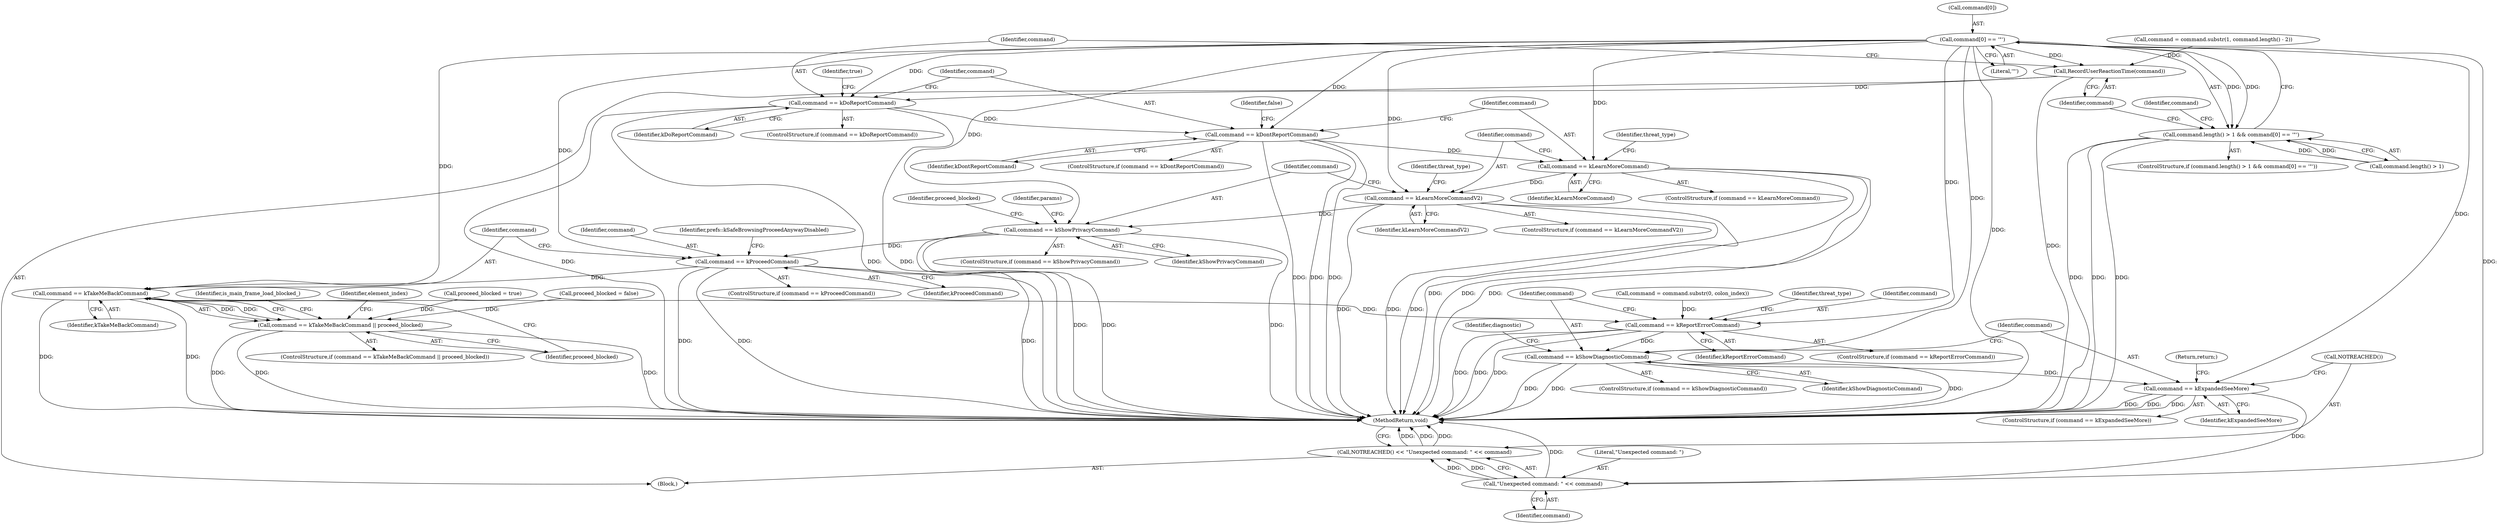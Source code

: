 digraph "0_Chrome_d443be6fdfe17ca4f3ff1843ded362ff0cd01096@array" {
"1000110" [label="(Call,command[0] == '\"')"];
"1000106" [label="(Call,command.length() > 1 && command[0] == '\"')"];
"1000123" [label="(Call,RecordUserReactionTime(command))"];
"1000126" [label="(Call,command == kDoReportCommand)"];
"1000134" [label="(Call,command == kDontReportCommand)"];
"1000142" [label="(Call,command == kLearnMoreCommand)"];
"1000188" [label="(Call,command == kLearnMoreCommandV2)"];
"1000234" [label="(Call,command == kShowPrivacyCommand)"];
"1000248" [label="(Call,command == kProceedCommand)"];
"1000265" [label="(Call,command == kTakeMeBackCommand)"];
"1000264" [label="(Call,command == kTakeMeBackCommand || proceed_blocked)"];
"1000349" [label="(Call,command == kReportErrorCommand)"];
"1000383" [label="(Call,command == kShowDiagnosticCommand)"];
"1000411" [label="(Call,command == kExpandedSeeMore)"];
"1000418" [label="(Call,\"Unexpected command: \" << command)"];
"1000416" [label="(Call,NOTREACHED() << \"Unexpected command: \" << command)"];
"1000266" [label="(Identifier,command)"];
"1000389" [label="(Identifier,diagnostic)"];
"1000123" [label="(Call,RecordUserReactionTime(command))"];
"1000131" [label="(Identifier,true)"];
"1000267" [label="(Identifier,kTakeMeBackCommand)"];
"1000420" [label="(Identifier,command)"];
"1000412" [label="(Identifier,command)"];
"1000411" [label="(Call,command == kExpandedSeeMore)"];
"1000117" [label="(Identifier,command)"];
"1000233" [label="(ControlStructure,if (command == kShowPrivacyCommand))"];
"1000103" [label="(Block,)"];
"1000256" [label="(Call,proceed_blocked = true)"];
"1000141" [label="(ControlStructure,if (command == kLearnMoreCommand))"];
"1000111" [label="(Call,command[0])"];
"1000143" [label="(Identifier,command)"];
"1000189" [label="(Identifier,command)"];
"1000383" [label="(Call,command == kShowDiagnosticCommand)"];
"1000106" [label="(Call,command.length() > 1 && command[0] == '\"')"];
"1000325" [label="(Call,command = command.substr(0, colon_index))"];
"1000413" [label="(Identifier,kExpandedSeeMore)"];
"1000125" [label="(ControlStructure,if (command == kDoReportCommand))"];
"1000136" [label="(Identifier,kDontReportCommand)"];
"1000190" [label="(Identifier,kLearnMoreCommandV2)"];
"1000195" [label="(Identifier,threat_type)"];
"1000127" [label="(Identifier,command)"];
"1000385" [label="(Identifier,kShowDiagnosticCommand)"];
"1000134" [label="(Call,command == kDontReportCommand)"];
"1000188" [label="(Call,command == kLearnMoreCommandV2)"];
"1000128" [label="(Identifier,kDoReportCommand)"];
"1000247" [label="(ControlStructure,if (command == kProceedCommand))"];
"1000384" [label="(Identifier,command)"];
"1000126" [label="(Call,command == kDoReportCommand)"];
"1000135" [label="(Identifier,command)"];
"1000187" [label="(ControlStructure,if (command == kLearnMoreCommandV2))"];
"1000110" [label="(Call,command[0] == '\"')"];
"1000418" [label="(Call,\"Unexpected command: \" << command)"];
"1000114" [label="(Literal,'\"')"];
"1000421" [label="(MethodReturn,void)"];
"1000234" [label="(Call,command == kShowPrivacyCommand)"];
"1000250" [label="(Identifier,kProceedCommand)"];
"1000244" [label="(Call,proceed_blocked = false)"];
"1000271" [label="(Identifier,is_main_frame_load_blocked_)"];
"1000351" [label="(Identifier,kReportErrorCommand)"];
"1000265" [label="(Call,command == kTakeMeBackCommand)"];
"1000417" [label="(Call,NOTREACHED())"];
"1000415" [label="(Return,return;)"];
"1000105" [label="(ControlStructure,if (command.length() > 1 && command[0] == '\"'))"];
"1000139" [label="(Identifier,false)"];
"1000355" [label="(Identifier,threat_type)"];
"1000133" [label="(ControlStructure,if (command == kDontReportCommand))"];
"1000419" [label="(Literal,\"Unexpected command: \")"];
"1000290" [label="(Identifier,element_index)"];
"1000410" [label="(ControlStructure,if (command == kExpandedSeeMore))"];
"1000382" [label="(ControlStructure,if (command == kShowDiagnosticCommand))"];
"1000144" [label="(Identifier,kLearnMoreCommand)"];
"1000264" [label="(Call,command == kTakeMeBackCommand || proceed_blocked)"];
"1000149" [label="(Identifier,threat_type)"];
"1000348" [label="(ControlStructure,if (command == kReportErrorCommand))"];
"1000416" [label="(Call,NOTREACHED() << \"Unexpected command: \" << command)"];
"1000248" [label="(Call,command == kProceedCommand)"];
"1000349" [label="(Call,command == kReportErrorCommand)"];
"1000241" [label="(Identifier,params)"];
"1000350" [label="(Identifier,command)"];
"1000245" [label="(Identifier,proceed_blocked)"];
"1000142" [label="(Call,command == kLearnMoreCommand)"];
"1000107" [label="(Call,command.length() > 1)"];
"1000116" [label="(Call,command = command.substr(1, command.length() - 2))"];
"1000236" [label="(Identifier,kShowPrivacyCommand)"];
"1000254" [label="(Identifier,prefs::kSafeBrowsingProceedAnywayDisabled)"];
"1000268" [label="(Identifier,proceed_blocked)"];
"1000263" [label="(ControlStructure,if (command == kTakeMeBackCommand || proceed_blocked))"];
"1000249" [label="(Identifier,command)"];
"1000235" [label="(Identifier,command)"];
"1000124" [label="(Identifier,command)"];
"1000110" -> "1000106"  [label="AST: "];
"1000110" -> "1000114"  [label="CFG: "];
"1000111" -> "1000110"  [label="AST: "];
"1000114" -> "1000110"  [label="AST: "];
"1000106" -> "1000110"  [label="CFG: "];
"1000110" -> "1000421"  [label="DDG: "];
"1000110" -> "1000106"  [label="DDG: "];
"1000110" -> "1000106"  [label="DDG: "];
"1000110" -> "1000123"  [label="DDG: "];
"1000110" -> "1000126"  [label="DDG: "];
"1000110" -> "1000134"  [label="DDG: "];
"1000110" -> "1000142"  [label="DDG: "];
"1000110" -> "1000188"  [label="DDG: "];
"1000110" -> "1000234"  [label="DDG: "];
"1000110" -> "1000248"  [label="DDG: "];
"1000110" -> "1000265"  [label="DDG: "];
"1000110" -> "1000349"  [label="DDG: "];
"1000110" -> "1000383"  [label="DDG: "];
"1000110" -> "1000411"  [label="DDG: "];
"1000110" -> "1000418"  [label="DDG: "];
"1000106" -> "1000105"  [label="AST: "];
"1000106" -> "1000107"  [label="CFG: "];
"1000107" -> "1000106"  [label="AST: "];
"1000117" -> "1000106"  [label="CFG: "];
"1000124" -> "1000106"  [label="CFG: "];
"1000106" -> "1000421"  [label="DDG: "];
"1000106" -> "1000421"  [label="DDG: "];
"1000106" -> "1000421"  [label="DDG: "];
"1000107" -> "1000106"  [label="DDG: "];
"1000107" -> "1000106"  [label="DDG: "];
"1000123" -> "1000103"  [label="AST: "];
"1000123" -> "1000124"  [label="CFG: "];
"1000124" -> "1000123"  [label="AST: "];
"1000127" -> "1000123"  [label="CFG: "];
"1000123" -> "1000421"  [label="DDG: "];
"1000116" -> "1000123"  [label="DDG: "];
"1000123" -> "1000126"  [label="DDG: "];
"1000126" -> "1000125"  [label="AST: "];
"1000126" -> "1000128"  [label="CFG: "];
"1000127" -> "1000126"  [label="AST: "];
"1000128" -> "1000126"  [label="AST: "];
"1000131" -> "1000126"  [label="CFG: "];
"1000135" -> "1000126"  [label="CFG: "];
"1000126" -> "1000421"  [label="DDG: "];
"1000126" -> "1000421"  [label="DDG: "];
"1000126" -> "1000421"  [label="DDG: "];
"1000126" -> "1000134"  [label="DDG: "];
"1000134" -> "1000133"  [label="AST: "];
"1000134" -> "1000136"  [label="CFG: "];
"1000135" -> "1000134"  [label="AST: "];
"1000136" -> "1000134"  [label="AST: "];
"1000139" -> "1000134"  [label="CFG: "];
"1000143" -> "1000134"  [label="CFG: "];
"1000134" -> "1000421"  [label="DDG: "];
"1000134" -> "1000421"  [label="DDG: "];
"1000134" -> "1000421"  [label="DDG: "];
"1000134" -> "1000142"  [label="DDG: "];
"1000142" -> "1000141"  [label="AST: "];
"1000142" -> "1000144"  [label="CFG: "];
"1000143" -> "1000142"  [label="AST: "];
"1000144" -> "1000142"  [label="AST: "];
"1000149" -> "1000142"  [label="CFG: "];
"1000189" -> "1000142"  [label="CFG: "];
"1000142" -> "1000421"  [label="DDG: "];
"1000142" -> "1000421"  [label="DDG: "];
"1000142" -> "1000421"  [label="DDG: "];
"1000142" -> "1000188"  [label="DDG: "];
"1000188" -> "1000187"  [label="AST: "];
"1000188" -> "1000190"  [label="CFG: "];
"1000189" -> "1000188"  [label="AST: "];
"1000190" -> "1000188"  [label="AST: "];
"1000195" -> "1000188"  [label="CFG: "];
"1000235" -> "1000188"  [label="CFG: "];
"1000188" -> "1000421"  [label="DDG: "];
"1000188" -> "1000421"  [label="DDG: "];
"1000188" -> "1000421"  [label="DDG: "];
"1000188" -> "1000234"  [label="DDG: "];
"1000234" -> "1000233"  [label="AST: "];
"1000234" -> "1000236"  [label="CFG: "];
"1000235" -> "1000234"  [label="AST: "];
"1000236" -> "1000234"  [label="AST: "];
"1000241" -> "1000234"  [label="CFG: "];
"1000245" -> "1000234"  [label="CFG: "];
"1000234" -> "1000421"  [label="DDG: "];
"1000234" -> "1000421"  [label="DDG: "];
"1000234" -> "1000421"  [label="DDG: "];
"1000234" -> "1000248"  [label="DDG: "];
"1000248" -> "1000247"  [label="AST: "];
"1000248" -> "1000250"  [label="CFG: "];
"1000249" -> "1000248"  [label="AST: "];
"1000250" -> "1000248"  [label="AST: "];
"1000254" -> "1000248"  [label="CFG: "];
"1000266" -> "1000248"  [label="CFG: "];
"1000248" -> "1000421"  [label="DDG: "];
"1000248" -> "1000421"  [label="DDG: "];
"1000248" -> "1000421"  [label="DDG: "];
"1000248" -> "1000265"  [label="DDG: "];
"1000265" -> "1000264"  [label="AST: "];
"1000265" -> "1000267"  [label="CFG: "];
"1000266" -> "1000265"  [label="AST: "];
"1000267" -> "1000265"  [label="AST: "];
"1000268" -> "1000265"  [label="CFG: "];
"1000264" -> "1000265"  [label="CFG: "];
"1000265" -> "1000421"  [label="DDG: "];
"1000265" -> "1000421"  [label="DDG: "];
"1000265" -> "1000264"  [label="DDG: "];
"1000265" -> "1000264"  [label="DDG: "];
"1000265" -> "1000349"  [label="DDG: "];
"1000264" -> "1000263"  [label="AST: "];
"1000264" -> "1000268"  [label="CFG: "];
"1000268" -> "1000264"  [label="AST: "];
"1000271" -> "1000264"  [label="CFG: "];
"1000290" -> "1000264"  [label="CFG: "];
"1000264" -> "1000421"  [label="DDG: "];
"1000264" -> "1000421"  [label="DDG: "];
"1000264" -> "1000421"  [label="DDG: "];
"1000256" -> "1000264"  [label="DDG: "];
"1000244" -> "1000264"  [label="DDG: "];
"1000349" -> "1000348"  [label="AST: "];
"1000349" -> "1000351"  [label="CFG: "];
"1000350" -> "1000349"  [label="AST: "];
"1000351" -> "1000349"  [label="AST: "];
"1000355" -> "1000349"  [label="CFG: "];
"1000384" -> "1000349"  [label="CFG: "];
"1000349" -> "1000421"  [label="DDG: "];
"1000349" -> "1000421"  [label="DDG: "];
"1000349" -> "1000421"  [label="DDG: "];
"1000325" -> "1000349"  [label="DDG: "];
"1000349" -> "1000383"  [label="DDG: "];
"1000383" -> "1000382"  [label="AST: "];
"1000383" -> "1000385"  [label="CFG: "];
"1000384" -> "1000383"  [label="AST: "];
"1000385" -> "1000383"  [label="AST: "];
"1000389" -> "1000383"  [label="CFG: "];
"1000412" -> "1000383"  [label="CFG: "];
"1000383" -> "1000421"  [label="DDG: "];
"1000383" -> "1000421"  [label="DDG: "];
"1000383" -> "1000421"  [label="DDG: "];
"1000383" -> "1000411"  [label="DDG: "];
"1000411" -> "1000410"  [label="AST: "];
"1000411" -> "1000413"  [label="CFG: "];
"1000412" -> "1000411"  [label="AST: "];
"1000413" -> "1000411"  [label="AST: "];
"1000415" -> "1000411"  [label="CFG: "];
"1000417" -> "1000411"  [label="CFG: "];
"1000411" -> "1000421"  [label="DDG: "];
"1000411" -> "1000421"  [label="DDG: "];
"1000411" -> "1000421"  [label="DDG: "];
"1000411" -> "1000418"  [label="DDG: "];
"1000418" -> "1000416"  [label="AST: "];
"1000418" -> "1000420"  [label="CFG: "];
"1000419" -> "1000418"  [label="AST: "];
"1000420" -> "1000418"  [label="AST: "];
"1000416" -> "1000418"  [label="CFG: "];
"1000418" -> "1000421"  [label="DDG: "];
"1000418" -> "1000416"  [label="DDG: "];
"1000418" -> "1000416"  [label="DDG: "];
"1000416" -> "1000103"  [label="AST: "];
"1000417" -> "1000416"  [label="AST: "];
"1000421" -> "1000416"  [label="CFG: "];
"1000416" -> "1000421"  [label="DDG: "];
"1000416" -> "1000421"  [label="DDG: "];
"1000416" -> "1000421"  [label="DDG: "];
}
